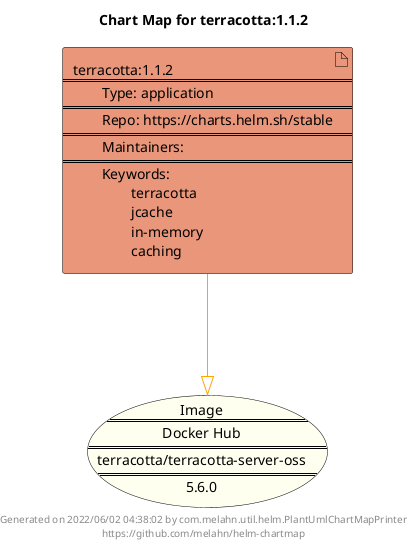 @startuml
skinparam linetype ortho
skinparam backgroundColor white
skinparam usecaseBorderColor black
skinparam usecaseArrowColor LightSlateGray
skinparam artifactBorderColor black
skinparam artifactArrowColor LightSlateGray

title Chart Map for terracotta:1.1.2

'There is one referenced Helm Chart
artifact "terracotta:1.1.2\n====\n\tType: application\n====\n\tRepo: https://charts.helm.sh/stable\n====\n\tMaintainers: \n====\n\tKeywords: \n\t\tterracotta\n\t\tjcache\n\t\tin-memory\n\t\tcaching" as terracotta_1_1_2 #DarkSalmon

'There is one referenced Docker Image
usecase "Image\n====\nDocker Hub\n====\nterracotta/terracotta-server-oss\n====\n5.6.0" as terracotta_terracotta_server_oss_5_6_0 #Ivory

'Chart Dependencies
terracotta_1_1_2--[#orange]-|>terracotta_terracotta_server_oss_5_6_0

center footer Generated on 2022/06/02 04:38:02 by com.melahn.util.helm.PlantUmlChartMapPrinter\nhttps://github.com/melahn/helm-chartmap
@enduml
